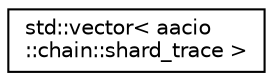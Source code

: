 digraph "Graphical Class Hierarchy"
{
  edge [fontname="Helvetica",fontsize="10",labelfontname="Helvetica",labelfontsize="10"];
  node [fontname="Helvetica",fontsize="10",shape=record];
  rankdir="LR";
  Node0 [label="std::vector\< aacio\l::chain::shard_trace \>",height=0.2,width=0.4,color="black", fillcolor="white", style="filled",URL="$classstd_1_1vector.html"];
}
